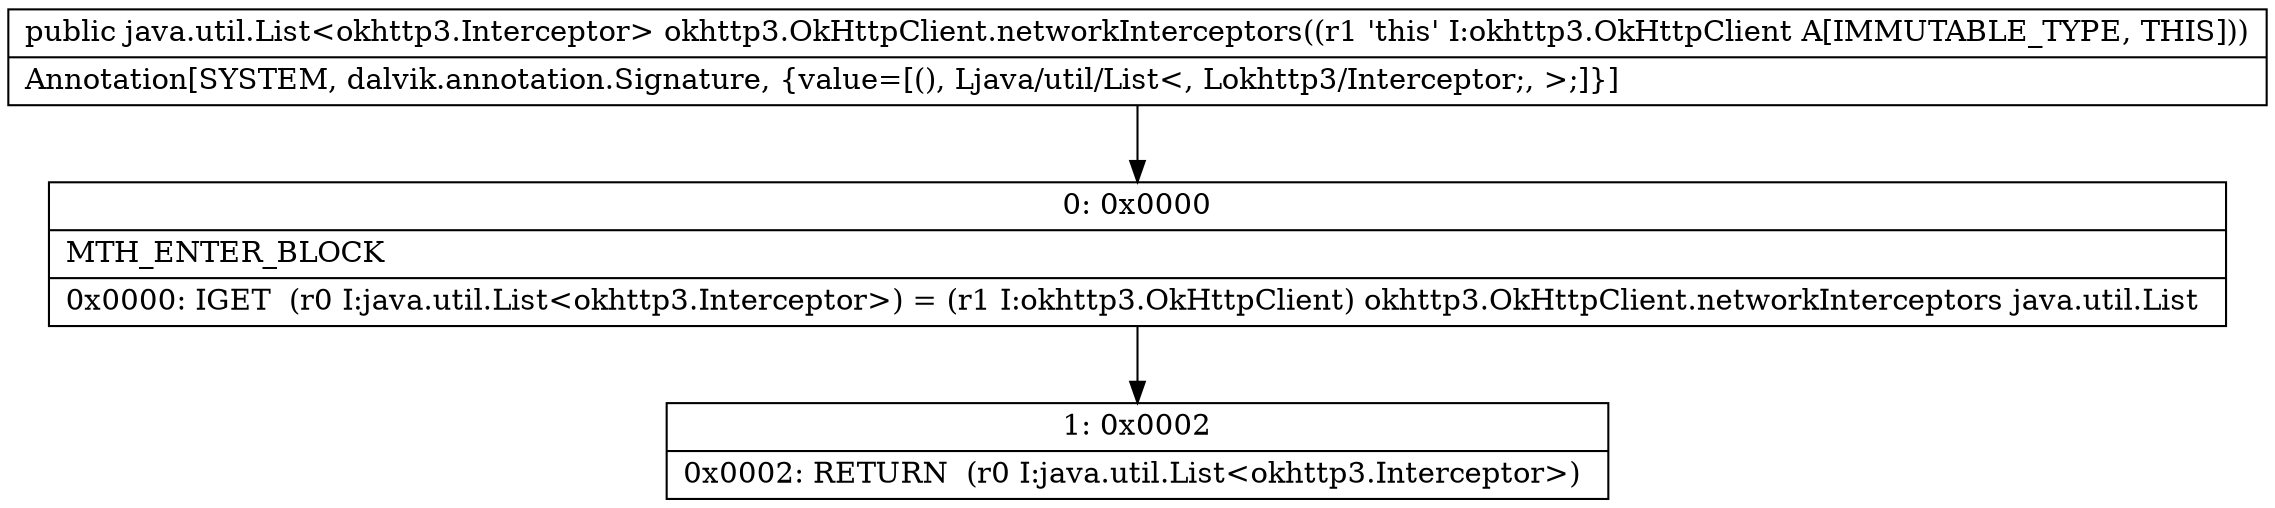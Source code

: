 digraph "CFG forokhttp3.OkHttpClient.networkInterceptors()Ljava\/util\/List;" {
Node_0 [shape=record,label="{0\:\ 0x0000|MTH_ENTER_BLOCK\l|0x0000: IGET  (r0 I:java.util.List\<okhttp3.Interceptor\>) = (r1 I:okhttp3.OkHttpClient) okhttp3.OkHttpClient.networkInterceptors java.util.List \l}"];
Node_1 [shape=record,label="{1\:\ 0x0002|0x0002: RETURN  (r0 I:java.util.List\<okhttp3.Interceptor\>) \l}"];
MethodNode[shape=record,label="{public java.util.List\<okhttp3.Interceptor\> okhttp3.OkHttpClient.networkInterceptors((r1 'this' I:okhttp3.OkHttpClient A[IMMUTABLE_TYPE, THIS]))  | Annotation[SYSTEM, dalvik.annotation.Signature, \{value=[(), Ljava\/util\/List\<, Lokhttp3\/Interceptor;, \>;]\}]\l}"];
MethodNode -> Node_0;
Node_0 -> Node_1;
}

